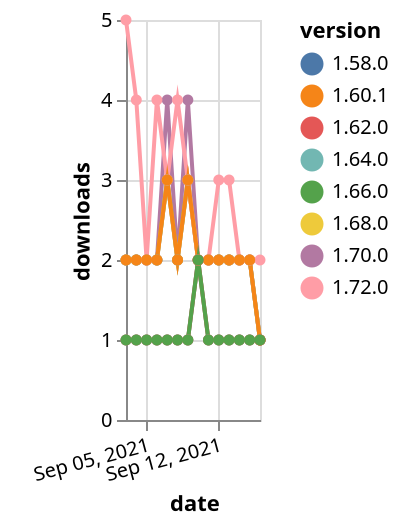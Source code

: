 {"$schema": "https://vega.github.io/schema/vega-lite/v5.json", "description": "A simple bar chart with embedded data.", "data": {"values": [{"date": "2021-09-03", "total": 210, "delta": 1, "version": "1.64.0"}, {"date": "2021-09-04", "total": 211, "delta": 1, "version": "1.64.0"}, {"date": "2021-09-05", "total": 212, "delta": 1, "version": "1.64.0"}, {"date": "2021-09-06", "total": 213, "delta": 1, "version": "1.64.0"}, {"date": "2021-09-07", "total": 214, "delta": 1, "version": "1.64.0"}, {"date": "2021-09-08", "total": 215, "delta": 1, "version": "1.64.0"}, {"date": "2021-09-09", "total": 216, "delta": 1, "version": "1.64.0"}, {"date": "2021-09-10", "total": 218, "delta": 2, "version": "1.64.0"}, {"date": "2021-09-11", "total": 219, "delta": 1, "version": "1.64.0"}, {"date": "2021-09-12", "total": 220, "delta": 1, "version": "1.64.0"}, {"date": "2021-09-13", "total": 221, "delta": 1, "version": "1.64.0"}, {"date": "2021-09-14", "total": 222, "delta": 1, "version": "1.64.0"}, {"date": "2021-09-15", "total": 223, "delta": 1, "version": "1.64.0"}, {"date": "2021-09-16", "total": 224, "delta": 1, "version": "1.64.0"}, {"date": "2021-09-03", "total": 752, "delta": 2, "version": "1.70.0"}, {"date": "2021-09-04", "total": 754, "delta": 2, "version": "1.70.0"}, {"date": "2021-09-05", "total": 756, "delta": 2, "version": "1.70.0"}, {"date": "2021-09-06", "total": 758, "delta": 2, "version": "1.70.0"}, {"date": "2021-09-07", "total": 762, "delta": 4, "version": "1.70.0"}, {"date": "2021-09-08", "total": 764, "delta": 2, "version": "1.70.0"}, {"date": "2021-09-09", "total": 768, "delta": 4, "version": "1.70.0"}, {"date": "2021-09-10", "total": 770, "delta": 2, "version": "1.70.0"}, {"date": "2021-09-11", "total": 772, "delta": 2, "version": "1.70.0"}, {"date": "2021-09-12", "total": 774, "delta": 2, "version": "1.70.0"}, {"date": "2021-09-13", "total": 776, "delta": 2, "version": "1.70.0"}, {"date": "2021-09-14", "total": 778, "delta": 2, "version": "1.70.0"}, {"date": "2021-09-15", "total": 780, "delta": 2, "version": "1.70.0"}, {"date": "2021-09-16", "total": 781, "delta": 1, "version": "1.70.0"}, {"date": "2021-09-03", "total": 2348, "delta": 2, "version": "1.58.0"}, {"date": "2021-09-04", "total": 2350, "delta": 2, "version": "1.58.0"}, {"date": "2021-09-05", "total": 2352, "delta": 2, "version": "1.58.0"}, {"date": "2021-09-06", "total": 2354, "delta": 2, "version": "1.58.0"}, {"date": "2021-09-07", "total": 2357, "delta": 3, "version": "1.58.0"}, {"date": "2021-09-08", "total": 2359, "delta": 2, "version": "1.58.0"}, {"date": "2021-09-09", "total": 2362, "delta": 3, "version": "1.58.0"}, {"date": "2021-09-10", "total": 2364, "delta": 2, "version": "1.58.0"}, {"date": "2021-09-11", "total": 2366, "delta": 2, "version": "1.58.0"}, {"date": "2021-09-12", "total": 2368, "delta": 2, "version": "1.58.0"}, {"date": "2021-09-13", "total": 2370, "delta": 2, "version": "1.58.0"}, {"date": "2021-09-14", "total": 2372, "delta": 2, "version": "1.58.0"}, {"date": "2021-09-15", "total": 2374, "delta": 2, "version": "1.58.0"}, {"date": "2021-09-16", "total": 2375, "delta": 1, "version": "1.58.0"}, {"date": "2021-09-03", "total": 1024, "delta": 2, "version": "1.68.0"}, {"date": "2021-09-04", "total": 1026, "delta": 2, "version": "1.68.0"}, {"date": "2021-09-05", "total": 1028, "delta": 2, "version": "1.68.0"}, {"date": "2021-09-06", "total": 1030, "delta": 2, "version": "1.68.0"}, {"date": "2021-09-07", "total": 1033, "delta": 3, "version": "1.68.0"}, {"date": "2021-09-08", "total": 1035, "delta": 2, "version": "1.68.0"}, {"date": "2021-09-09", "total": 1038, "delta": 3, "version": "1.68.0"}, {"date": "2021-09-10", "total": 1040, "delta": 2, "version": "1.68.0"}, {"date": "2021-09-11", "total": 1042, "delta": 2, "version": "1.68.0"}, {"date": "2021-09-12", "total": 1044, "delta": 2, "version": "1.68.0"}, {"date": "2021-09-13", "total": 1046, "delta": 2, "version": "1.68.0"}, {"date": "2021-09-14", "total": 1048, "delta": 2, "version": "1.68.0"}, {"date": "2021-09-15", "total": 1050, "delta": 2, "version": "1.68.0"}, {"date": "2021-09-16", "total": 1051, "delta": 1, "version": "1.68.0"}, {"date": "2021-09-03", "total": 236, "delta": 5, "version": "1.72.0"}, {"date": "2021-09-04", "total": 240, "delta": 4, "version": "1.72.0"}, {"date": "2021-09-05", "total": 242, "delta": 2, "version": "1.72.0"}, {"date": "2021-09-06", "total": 246, "delta": 4, "version": "1.72.0"}, {"date": "2021-09-07", "total": 249, "delta": 3, "version": "1.72.0"}, {"date": "2021-09-08", "total": 253, "delta": 4, "version": "1.72.0"}, {"date": "2021-09-09", "total": 256, "delta": 3, "version": "1.72.0"}, {"date": "2021-09-10", "total": 258, "delta": 2, "version": "1.72.0"}, {"date": "2021-09-11", "total": 260, "delta": 2, "version": "1.72.0"}, {"date": "2021-09-12", "total": 263, "delta": 3, "version": "1.72.0"}, {"date": "2021-09-13", "total": 266, "delta": 3, "version": "1.72.0"}, {"date": "2021-09-14", "total": 268, "delta": 2, "version": "1.72.0"}, {"date": "2021-09-15", "total": 270, "delta": 2, "version": "1.72.0"}, {"date": "2021-09-16", "total": 272, "delta": 2, "version": "1.72.0"}, {"date": "2021-09-03", "total": 2302, "delta": 2, "version": "1.60.1"}, {"date": "2021-09-04", "total": 2304, "delta": 2, "version": "1.60.1"}, {"date": "2021-09-05", "total": 2306, "delta": 2, "version": "1.60.1"}, {"date": "2021-09-06", "total": 2308, "delta": 2, "version": "1.60.1"}, {"date": "2021-09-07", "total": 2311, "delta": 3, "version": "1.60.1"}, {"date": "2021-09-08", "total": 2313, "delta": 2, "version": "1.60.1"}, {"date": "2021-09-09", "total": 2316, "delta": 3, "version": "1.60.1"}, {"date": "2021-09-10", "total": 2318, "delta": 2, "version": "1.60.1"}, {"date": "2021-09-11", "total": 2320, "delta": 2, "version": "1.60.1"}, {"date": "2021-09-12", "total": 2322, "delta": 2, "version": "1.60.1"}, {"date": "2021-09-13", "total": 2324, "delta": 2, "version": "1.60.1"}, {"date": "2021-09-14", "total": 2326, "delta": 2, "version": "1.60.1"}, {"date": "2021-09-15", "total": 2328, "delta": 2, "version": "1.60.1"}, {"date": "2021-09-16", "total": 2329, "delta": 1, "version": "1.60.1"}, {"date": "2021-09-03", "total": 269, "delta": 1, "version": "1.62.0"}, {"date": "2021-09-04", "total": 270, "delta": 1, "version": "1.62.0"}, {"date": "2021-09-05", "total": 271, "delta": 1, "version": "1.62.0"}, {"date": "2021-09-06", "total": 272, "delta": 1, "version": "1.62.0"}, {"date": "2021-09-07", "total": 273, "delta": 1, "version": "1.62.0"}, {"date": "2021-09-08", "total": 274, "delta": 1, "version": "1.62.0"}, {"date": "2021-09-09", "total": 275, "delta": 1, "version": "1.62.0"}, {"date": "2021-09-10", "total": 277, "delta": 2, "version": "1.62.0"}, {"date": "2021-09-11", "total": 278, "delta": 1, "version": "1.62.0"}, {"date": "2021-09-12", "total": 279, "delta": 1, "version": "1.62.0"}, {"date": "2021-09-13", "total": 280, "delta": 1, "version": "1.62.0"}, {"date": "2021-09-14", "total": 281, "delta": 1, "version": "1.62.0"}, {"date": "2021-09-15", "total": 282, "delta": 1, "version": "1.62.0"}, {"date": "2021-09-16", "total": 283, "delta": 1, "version": "1.62.0"}, {"date": "2021-09-03", "total": 197, "delta": 1, "version": "1.66.0"}, {"date": "2021-09-04", "total": 198, "delta": 1, "version": "1.66.0"}, {"date": "2021-09-05", "total": 199, "delta": 1, "version": "1.66.0"}, {"date": "2021-09-06", "total": 200, "delta": 1, "version": "1.66.0"}, {"date": "2021-09-07", "total": 201, "delta": 1, "version": "1.66.0"}, {"date": "2021-09-08", "total": 202, "delta": 1, "version": "1.66.0"}, {"date": "2021-09-09", "total": 203, "delta": 1, "version": "1.66.0"}, {"date": "2021-09-10", "total": 205, "delta": 2, "version": "1.66.0"}, {"date": "2021-09-11", "total": 206, "delta": 1, "version": "1.66.0"}, {"date": "2021-09-12", "total": 207, "delta": 1, "version": "1.66.0"}, {"date": "2021-09-13", "total": 208, "delta": 1, "version": "1.66.0"}, {"date": "2021-09-14", "total": 209, "delta": 1, "version": "1.66.0"}, {"date": "2021-09-15", "total": 210, "delta": 1, "version": "1.66.0"}, {"date": "2021-09-16", "total": 211, "delta": 1, "version": "1.66.0"}]}, "width": "container", "mark": {"type": "line", "point": {"filled": true}}, "encoding": {"x": {"field": "date", "type": "temporal", "timeUnit": "yearmonthdate", "title": "date", "axis": {"labelAngle": -15}}, "y": {"field": "delta", "type": "quantitative", "title": "downloads"}, "color": {"field": "version", "type": "nominal"}, "tooltip": {"field": "delta"}}}